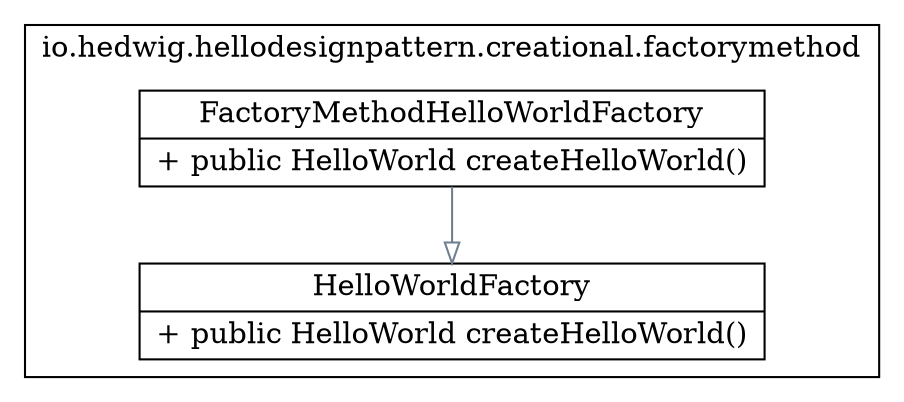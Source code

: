digraph domain {
  edge [ fontsize = 11 ];
  node [ shape=record ];
  subgraph cluster_0 {
    label = "io.hedwig.hellodesignpattern.creational.factorymethod";
    FactoryMethodHelloWorldFactory [ label = "{FactoryMethodHelloWorldFactory | + public HelloWorld createHelloWorld()\l}" ] 
    HelloWorldFactory [ label = "{HelloWorldFactory | + public HelloWorld createHelloWorld()\l}" ] 
  }
  FactoryMethodHelloWorldFactory -> HelloWorldFactory [arrowhead=empty color=slategray];
}